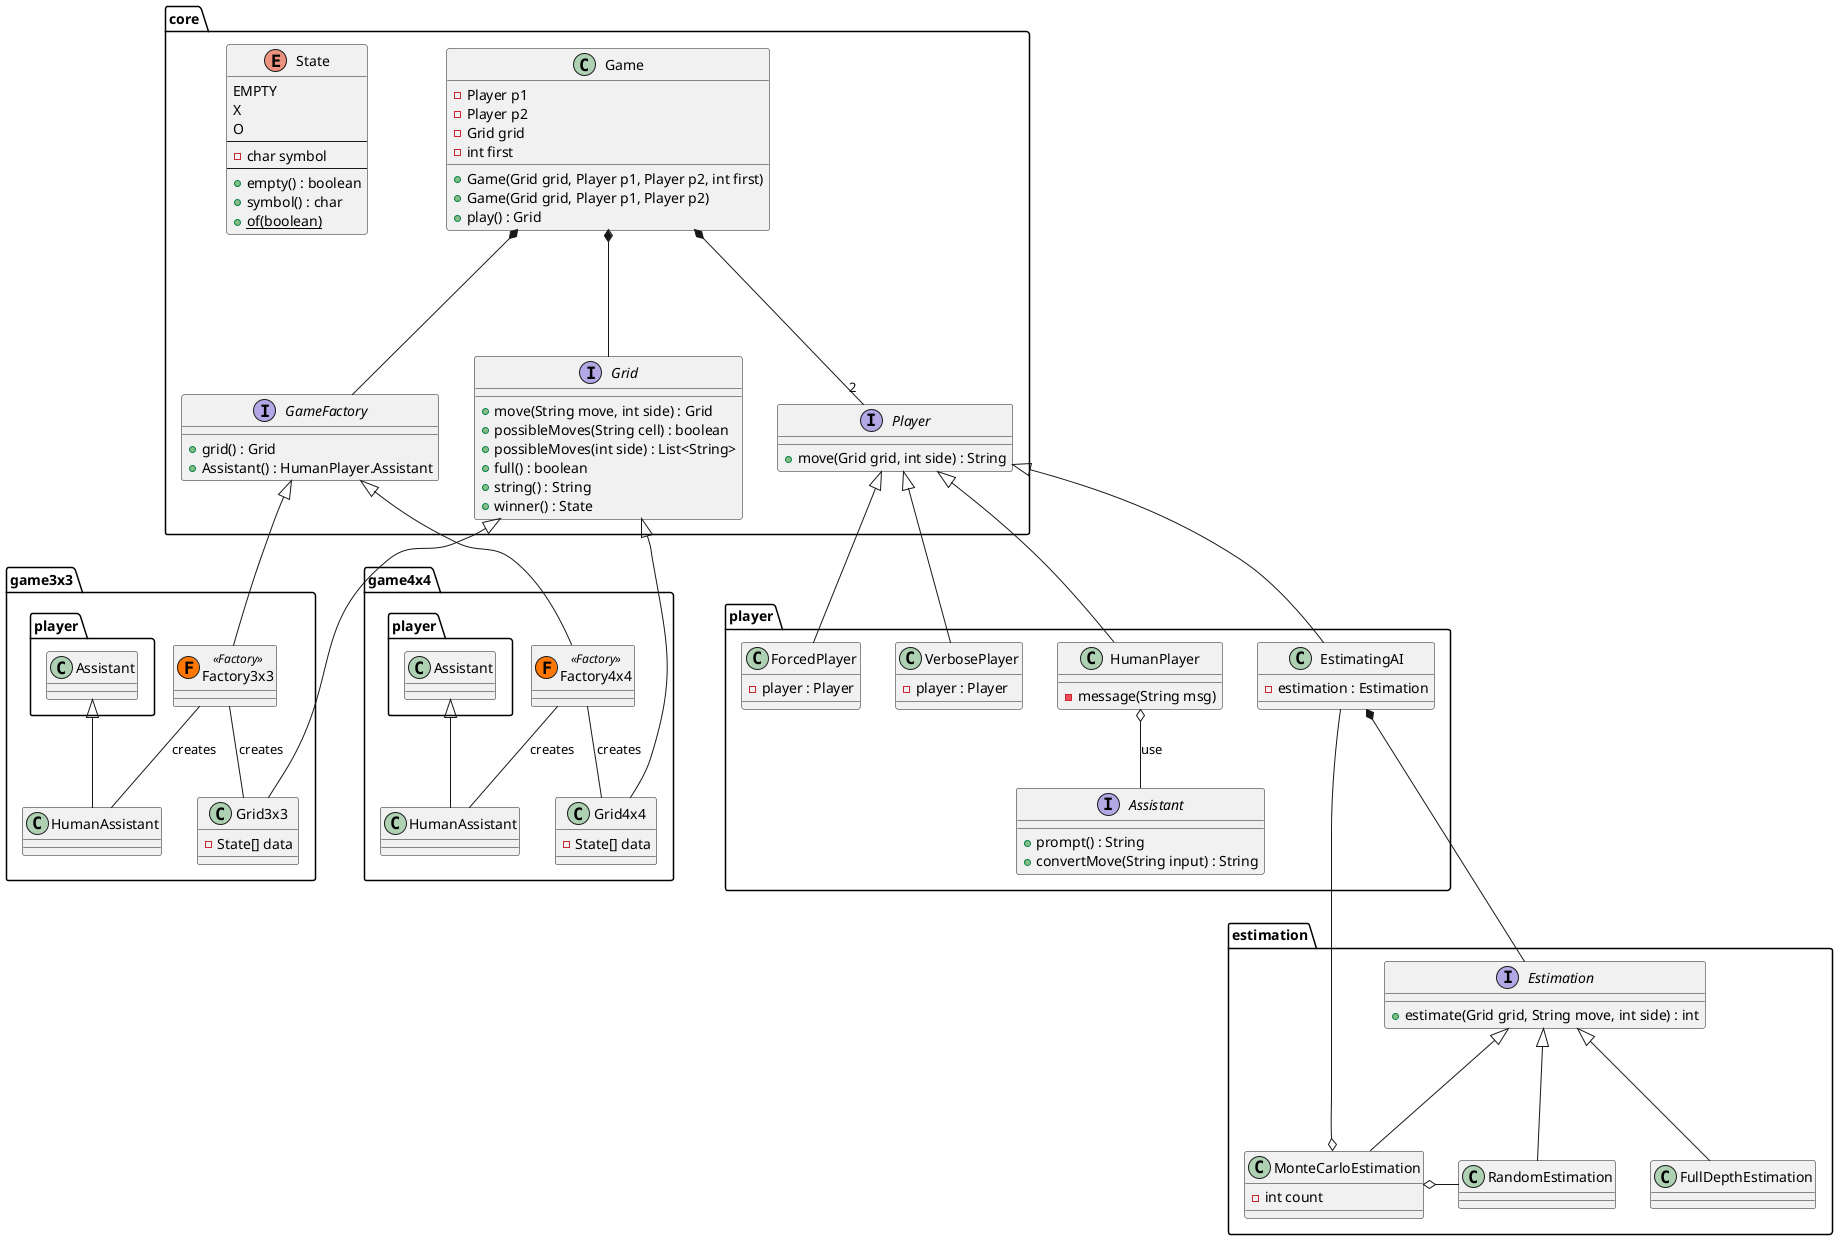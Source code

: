 @startuml

namespace core {

    class Game {
      -Player p1
      -Player p2
      -Grid grid
      -int first
      +Game(Grid grid, Player p1, Player p2, int first)
      +Game(Grid grid, Player p1, Player p2)
      +play() : Grid
    }
    
    interface Grid {
      +move(String move, int side) : Grid
      +possibleMoves(String cell) : boolean
      +possibleMoves(int side) : List<String>
      +full() : boolean
      +string() : String
      +winner() : State
    }
    
    interface GameFactory {
      +grid() : Grid
      +Assistant() : HumanPlayer.Assistant
    }
    
    enum State {
      EMPTY
      X
      O
      ---
      -char symbol
      ---
      +empty() : boolean
      +symbol() : char
      +{static} of(boolean)
    }
    
    interface Player {
      +move(Grid grid, int side) : String
    }

    Game *--- GameFactory
    Game *--- Grid
    Game *--- "2" Player
}

namespace game3x3 {
    class Grid3x3 {
      -State[] data
    }
    
    class Factory3x3 << (F,#FF7700) Factory >>
    class HumanAssistant
    
    Factory3x3 -- Grid3x3 : creates
    Factory3x3 -- HumanAssistant : creates
    
    core.GameFactory <|-- Factory3x3
    player.Assistant <|-- HumanAssistant
}

namespace game4x4 {
    class Grid4x4 {
      -State[] data
    }
    
    class Factory4x4 << (F,#FF7700) Factory >>
    class HumanAssistant
    
    Factory4x4 -- Grid4x4 : creates
    Factory4x4 -- HumanAssistant : creates
    
    core.GameFactory <|-- Factory4x4
    player.Assistant <|-- HumanAssistant
}

core.Grid <|-- game3x3.Grid3x3
core.Grid <|-- game4x4.Grid4x4

namespace estimation {
    interface Estimation {
      +estimate(Grid grid, String move, int side) : int
    }

    class MonteCarloEstimation {
      -int count
    }
    class RandomEstimation
    class FullDepthEstimation

    Estimation <|--- MonteCarloEstimation 
    Estimation <|--- RandomEstimation
    Estimation <|--- FullDepthEstimation

    MonteCarloEstimation o- RandomEstimation
}

namespace player {

    interface Assistant {
      +prompt() : String
      +convertMove(String input) : String
    }
    
    class ForcedPlayer {
      -player : Player
    }

    class VerbosePlayer {
      -player : Player
    }

    class HumanPlayer {
      -message(String msg)
    }
    class EstimatingAI {
      -estimation : Estimation
    }

    HumanPlayer o-- Assistant : use

    EstimatingAI *--- estimation.Estimation
    EstimatingAI ---o estimation.MonteCarloEstimation

    core.Player <|-- HumanPlayer
    core.Player <|-- ForcedPlayer
    core.Player <|-- EstimatingAI
    core.Player <|-- VerbosePlayer
}


@enduml